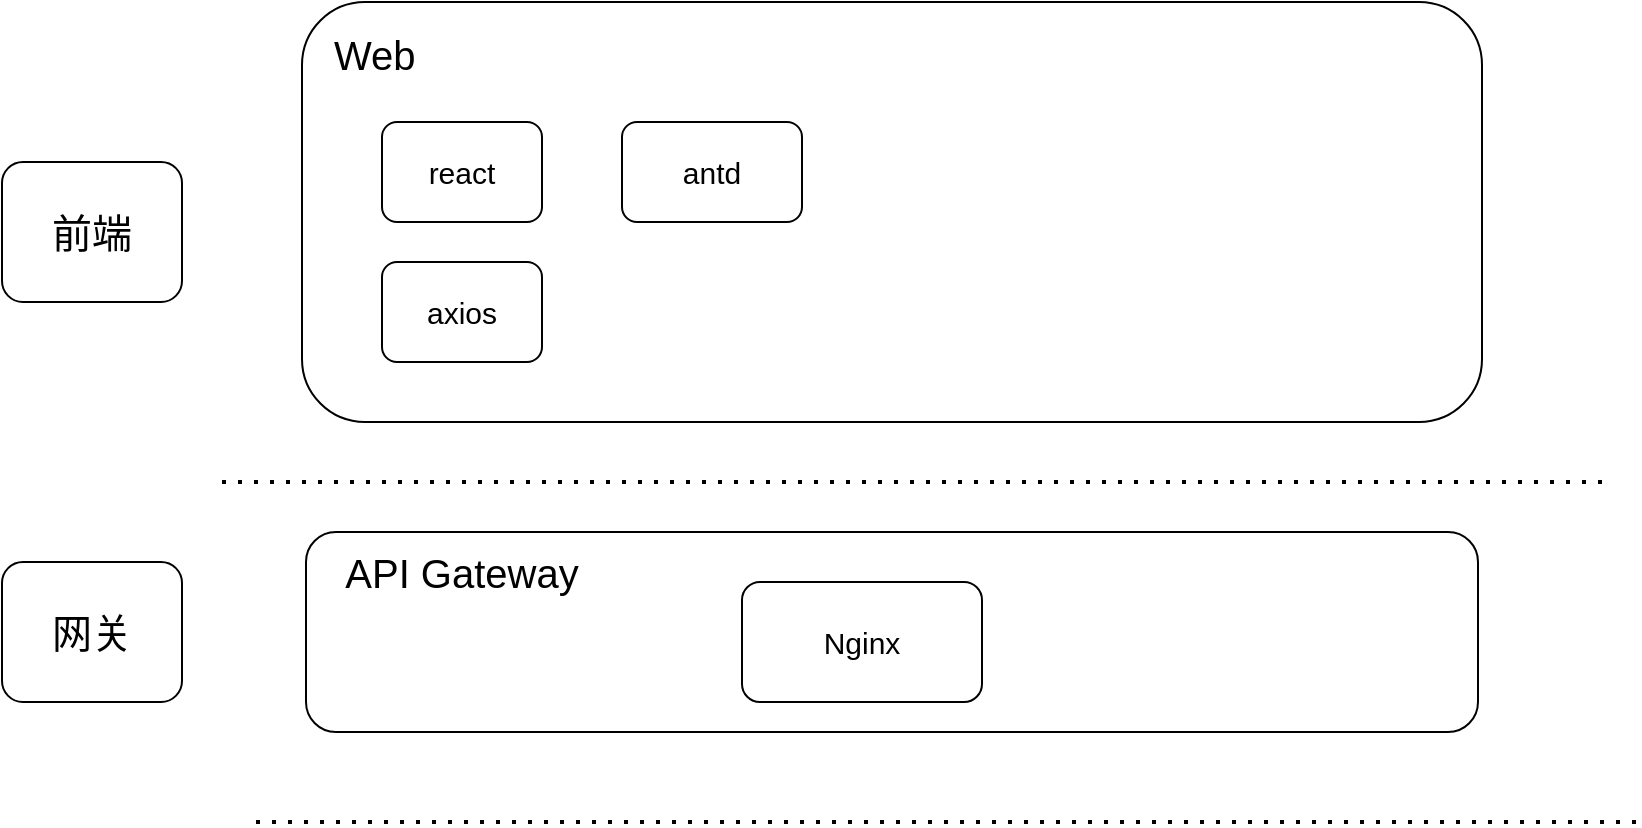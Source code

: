 <mxfile version="20.2.8" type="github">
  <diagram id="xzcYbQN_TdziRFI63hPa" name="第 1 页">
    <mxGraphModel dx="1426" dy="794" grid="1" gridSize="10" guides="1" tooltips="1" connect="1" arrows="1" fold="1" page="1" pageScale="1" pageWidth="827" pageHeight="1169" math="0" shadow="0">
      <root>
        <mxCell id="0" />
        <mxCell id="1" parent="0" />
        <mxCell id="EMw3bPcYY5zAMKp4gVgv-1" value="" style="endArrow=none;dashed=1;html=1;dashPattern=1 3;strokeWidth=2;rounded=0;" edge="1" parent="1">
          <mxGeometry width="50" height="50" relative="1" as="geometry">
            <mxPoint x="120" y="250" as="sourcePoint" />
            <mxPoint x="810" y="250" as="targetPoint" />
          </mxGeometry>
        </mxCell>
        <mxCell id="EMw3bPcYY5zAMKp4gVgv-3" value="&lt;font style=&quot;font-size: 20px;&quot;&gt;前端&lt;/font&gt;" style="rounded=1;whiteSpace=wrap;html=1;direction=south;" vertex="1" parent="1">
          <mxGeometry x="10" y="90" width="90" height="70" as="geometry" />
        </mxCell>
        <mxCell id="EMw3bPcYY5zAMKp4gVgv-5" value="" style="rounded=1;whiteSpace=wrap;html=1;" vertex="1" parent="1">
          <mxGeometry x="160" y="10" width="590" height="210" as="geometry" />
        </mxCell>
        <mxCell id="EMw3bPcYY5zAMKp4gVgv-6" value="Web" style="text;strokeColor=none;fillColor=none;align=left;verticalAlign=middle;spacingLeft=4;spacingRight=4;overflow=hidden;points=[[0,0.5],[1,0.5]];portConstraint=eastwest;rotatable=0;fontSize=20;" vertex="1" parent="1">
          <mxGeometry x="170" y="20" width="80" height="30" as="geometry" />
        </mxCell>
        <mxCell id="EMw3bPcYY5zAMKp4gVgv-7" value="&lt;font style=&quot;font-size: 15px;&quot;&gt;react&lt;/font&gt;" style="rounded=1;whiteSpace=wrap;html=1;fontSize=15;" vertex="1" parent="1">
          <mxGeometry x="200" y="70" width="80" height="50" as="geometry" />
        </mxCell>
        <mxCell id="EMw3bPcYY5zAMKp4gVgv-8" value="axios" style="rounded=1;whiteSpace=wrap;html=1;fontSize=15;" vertex="1" parent="1">
          <mxGeometry x="200" y="140" width="80" height="50" as="geometry" />
        </mxCell>
        <mxCell id="EMw3bPcYY5zAMKp4gVgv-9" value="antd" style="rounded=1;whiteSpace=wrap;html=1;fontSize=15;" vertex="1" parent="1">
          <mxGeometry x="320" y="70" width="90" height="50" as="geometry" />
        </mxCell>
        <mxCell id="EMw3bPcYY5zAMKp4gVgv-11" value="" style="rounded=1;whiteSpace=wrap;html=1;" vertex="1" parent="1">
          <mxGeometry x="162" y="275" width="586" height="100" as="geometry" />
        </mxCell>
        <mxCell id="EMw3bPcYY5zAMKp4gVgv-13" value="API Gateway" style="text;html=1;strokeColor=none;fillColor=none;align=center;verticalAlign=middle;whiteSpace=wrap;rounded=0;fontSize=20;" vertex="1" parent="1">
          <mxGeometry x="152" y="280" width="176" height="30" as="geometry" />
        </mxCell>
        <mxCell id="EMw3bPcYY5zAMKp4gVgv-14" value="Nginx" style="rounded=1;whiteSpace=wrap;html=1;fontSize=15;" vertex="1" parent="1">
          <mxGeometry x="380" y="300" width="120" height="60" as="geometry" />
        </mxCell>
        <mxCell id="EMw3bPcYY5zAMKp4gVgv-16" value="" style="endArrow=none;dashed=1;html=1;dashPattern=1 3;strokeWidth=2;rounded=0;" edge="1" parent="1">
          <mxGeometry width="50" height="50" relative="1" as="geometry">
            <mxPoint x="137" y="420" as="sourcePoint" />
            <mxPoint x="827" y="420" as="targetPoint" />
          </mxGeometry>
        </mxCell>
        <mxCell id="EMw3bPcYY5zAMKp4gVgv-17" value="&lt;span style=&quot;font-size: 20px;&quot;&gt;网关&lt;/span&gt;" style="rounded=1;whiteSpace=wrap;html=1;direction=south;" vertex="1" parent="1">
          <mxGeometry x="10" y="290" width="90" height="70" as="geometry" />
        </mxCell>
      </root>
    </mxGraphModel>
  </diagram>
</mxfile>
